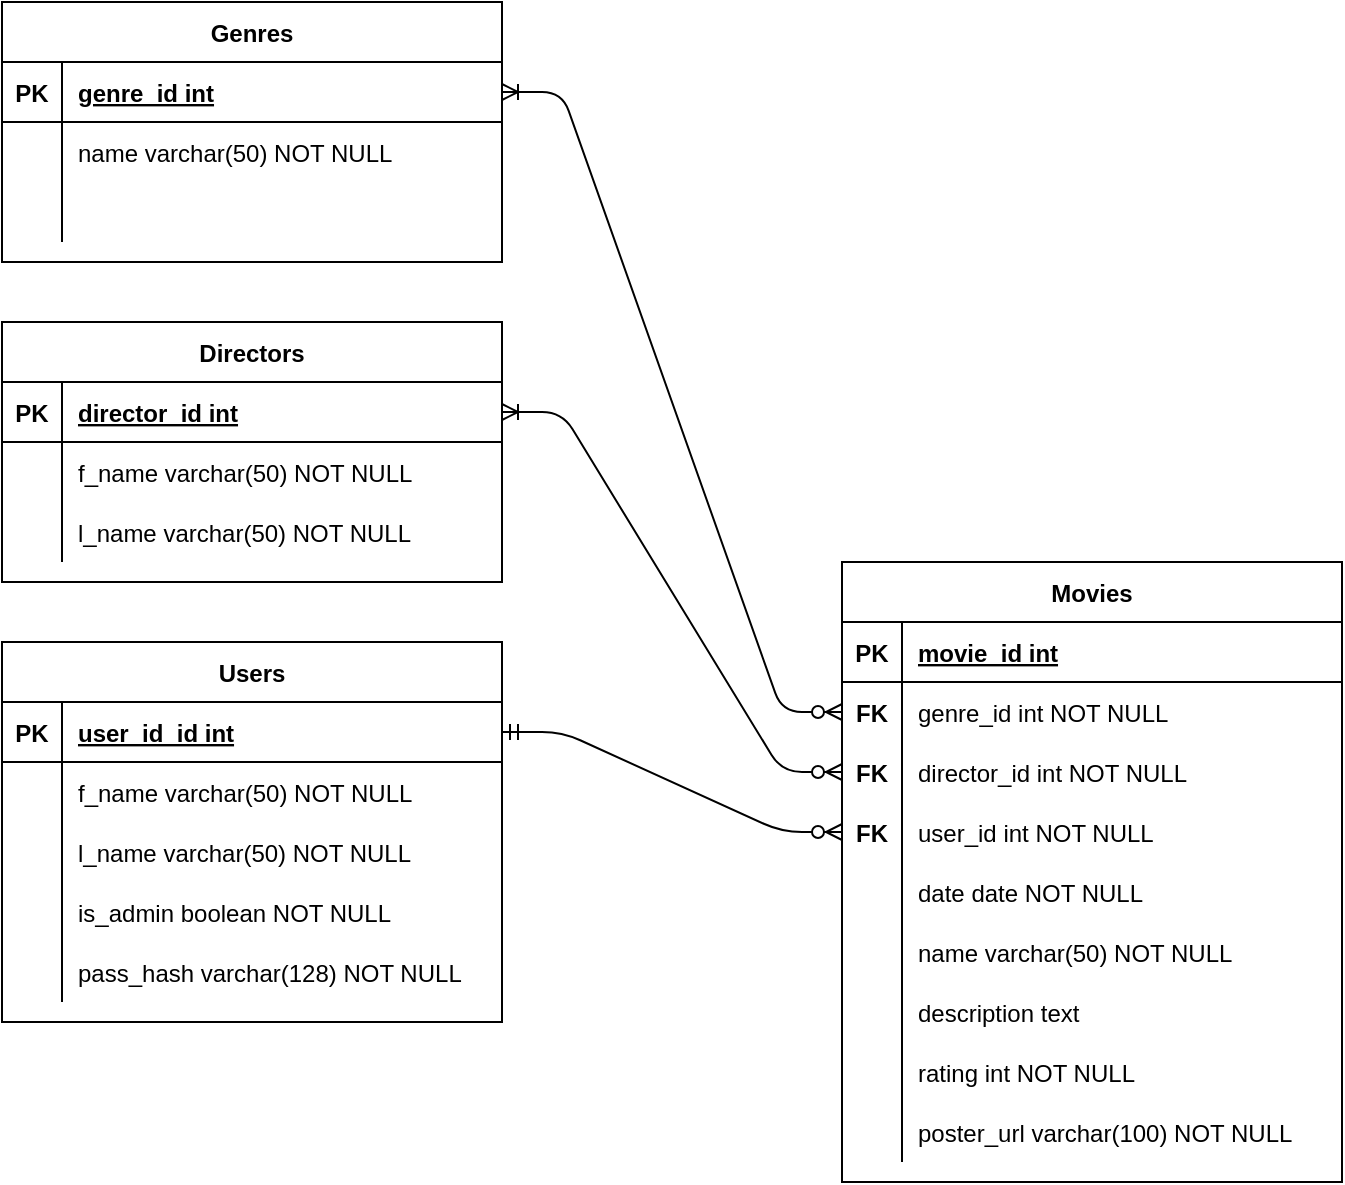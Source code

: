 <mxfile version="14.8.1" type="device"><diagram id="R2lEEEUBdFMjLlhIrx00" name="Page-1"><mxGraphModel dx="1681" dy="595" grid="1" gridSize="10" guides="1" tooltips="1" connect="1" arrows="1" fold="1" page="1" pageScale="1" pageWidth="850" pageHeight="1100" math="0" shadow="0" extFonts="Permanent Marker^https://fonts.googleapis.com/css?family=Permanent+Marker"><root><mxCell id="0"/><mxCell id="1" parent="0"/><mxCell id="C-vyLk0tnHw3VtMMgP7b-2" value="Movies" style="shape=table;startSize=30;container=1;collapsible=1;childLayout=tableLayout;fixedRows=1;rowLines=0;fontStyle=1;align=center;resizeLast=1;" parent="1" vertex="1"><mxGeometry x="370" y="320" width="250" height="310" as="geometry"/></mxCell><mxCell id="C-vyLk0tnHw3VtMMgP7b-3" value="" style="shape=partialRectangle;collapsible=0;dropTarget=0;pointerEvents=0;fillColor=none;points=[[0,0.5],[1,0.5]];portConstraint=eastwest;top=0;left=0;right=0;bottom=1;" parent="C-vyLk0tnHw3VtMMgP7b-2" vertex="1"><mxGeometry y="30" width="250" height="30" as="geometry"/></mxCell><mxCell id="C-vyLk0tnHw3VtMMgP7b-4" value="PK" style="shape=partialRectangle;overflow=hidden;connectable=0;fillColor=none;top=0;left=0;bottom=0;right=0;fontStyle=1;" parent="C-vyLk0tnHw3VtMMgP7b-3" vertex="1"><mxGeometry width="30" height="30" as="geometry"/></mxCell><mxCell id="C-vyLk0tnHw3VtMMgP7b-5" value="movie_id int" style="shape=partialRectangle;overflow=hidden;connectable=0;fillColor=none;top=0;left=0;bottom=0;right=0;align=left;spacingLeft=6;fontStyle=5;" parent="C-vyLk0tnHw3VtMMgP7b-3" vertex="1"><mxGeometry x="30" width="220" height="30" as="geometry"/></mxCell><mxCell id="2dVK3EyHXPsoAWl7GfPl-23" value="" style="shape=partialRectangle;collapsible=0;dropTarget=0;pointerEvents=0;fillColor=none;points=[[0,0.5],[1,0.5]];portConstraint=eastwest;top=0;left=0;right=0;bottom=0;" parent="C-vyLk0tnHw3VtMMgP7b-2" vertex="1"><mxGeometry y="60" width="250" height="30" as="geometry"/></mxCell><mxCell id="2dVK3EyHXPsoAWl7GfPl-24" value="FK" style="shape=partialRectangle;overflow=hidden;connectable=0;fillColor=none;top=0;left=0;bottom=0;right=0;fontStyle=1" parent="2dVK3EyHXPsoAWl7GfPl-23" vertex="1"><mxGeometry width="30" height="30" as="geometry"/></mxCell><mxCell id="2dVK3EyHXPsoAWl7GfPl-25" value="genre_id int NOT NULL" style="shape=partialRectangle;overflow=hidden;connectable=0;fillColor=none;top=0;left=0;bottom=0;right=0;align=left;spacingLeft=6;" parent="2dVK3EyHXPsoAWl7GfPl-23" vertex="1"><mxGeometry x="30" width="220" height="30" as="geometry"/></mxCell><mxCell id="2dVK3EyHXPsoAWl7GfPl-19" value="" style="shape=partialRectangle;collapsible=0;dropTarget=0;pointerEvents=0;fillColor=none;points=[[0,0.5],[1,0.5]];portConstraint=eastwest;top=0;left=0;right=0;bottom=0;" parent="C-vyLk0tnHw3VtMMgP7b-2" vertex="1"><mxGeometry y="90" width="250" height="30" as="geometry"/></mxCell><mxCell id="2dVK3EyHXPsoAWl7GfPl-20" value="FK" style="shape=partialRectangle;overflow=hidden;connectable=0;fillColor=none;top=0;left=0;bottom=0;right=0;fontStyle=1" parent="2dVK3EyHXPsoAWl7GfPl-19" vertex="1"><mxGeometry width="30" height="30" as="geometry"/></mxCell><mxCell id="2dVK3EyHXPsoAWl7GfPl-21" value="director_id int NOT NULL" style="shape=partialRectangle;overflow=hidden;connectable=0;fillColor=none;top=0;left=0;bottom=0;right=0;align=left;spacingLeft=6;" parent="2dVK3EyHXPsoAWl7GfPl-19" vertex="1"><mxGeometry x="30" width="220" height="30" as="geometry"/></mxCell><mxCell id="2dVK3EyHXPsoAWl7GfPl-26" value="" style="shape=partialRectangle;collapsible=0;dropTarget=0;pointerEvents=0;fillColor=none;points=[[0,0.5],[1,0.5]];portConstraint=eastwest;top=0;left=0;right=0;bottom=0;" parent="C-vyLk0tnHw3VtMMgP7b-2" vertex="1"><mxGeometry y="120" width="250" height="30" as="geometry"/></mxCell><mxCell id="2dVK3EyHXPsoAWl7GfPl-27" value="FK" style="shape=partialRectangle;overflow=hidden;connectable=0;fillColor=none;top=0;left=0;bottom=0;right=0;fontStyle=1" parent="2dVK3EyHXPsoAWl7GfPl-26" vertex="1"><mxGeometry width="30" height="30" as="geometry"/></mxCell><mxCell id="2dVK3EyHXPsoAWl7GfPl-28" value="user_id int NOT NULL" style="shape=partialRectangle;overflow=hidden;connectable=0;fillColor=none;top=0;left=0;bottom=0;right=0;align=left;spacingLeft=6;" parent="2dVK3EyHXPsoAWl7GfPl-26" vertex="1"><mxGeometry x="30" width="220" height="30" as="geometry"/></mxCell><mxCell id="C-vyLk0tnHw3VtMMgP7b-9" value="" style="shape=partialRectangle;collapsible=0;dropTarget=0;pointerEvents=0;fillColor=none;points=[[0,0.5],[1,0.5]];portConstraint=eastwest;top=0;left=0;right=0;bottom=0;" parent="C-vyLk0tnHw3VtMMgP7b-2" vertex="1"><mxGeometry y="150" width="250" height="30" as="geometry"/></mxCell><mxCell id="C-vyLk0tnHw3VtMMgP7b-10" value="" style="shape=partialRectangle;overflow=hidden;connectable=0;fillColor=none;top=0;left=0;bottom=0;right=0;fontStyle=1" parent="C-vyLk0tnHw3VtMMgP7b-9" vertex="1"><mxGeometry width="30" height="30" as="geometry"/></mxCell><mxCell id="C-vyLk0tnHw3VtMMgP7b-11" value="date date NOT NULL" style="shape=partialRectangle;overflow=hidden;connectable=0;fillColor=none;top=0;left=0;bottom=0;right=0;align=left;spacingLeft=6;" parent="C-vyLk0tnHw3VtMMgP7b-9" vertex="1"><mxGeometry x="30" width="220" height="30" as="geometry"/></mxCell><mxCell id="C-vyLk0tnHw3VtMMgP7b-6" value="" style="shape=partialRectangle;collapsible=0;dropTarget=0;pointerEvents=0;fillColor=none;points=[[0,0.5],[1,0.5]];portConstraint=eastwest;top=0;left=0;right=0;bottom=0;" parent="C-vyLk0tnHw3VtMMgP7b-2" vertex="1"><mxGeometry y="180" width="250" height="30" as="geometry"/></mxCell><mxCell id="C-vyLk0tnHw3VtMMgP7b-7" value="" style="shape=partialRectangle;overflow=hidden;connectable=0;fillColor=none;top=0;left=0;bottom=0;right=0;" parent="C-vyLk0tnHw3VtMMgP7b-6" vertex="1"><mxGeometry width="30" height="30" as="geometry"/></mxCell><mxCell id="C-vyLk0tnHw3VtMMgP7b-8" value="name varchar(50) NOT NULL" style="shape=partialRectangle;overflow=hidden;connectable=0;fillColor=none;top=0;left=0;bottom=0;right=0;align=left;spacingLeft=6;" parent="C-vyLk0tnHw3VtMMgP7b-6" vertex="1"><mxGeometry x="30" width="220" height="30" as="geometry"/></mxCell><mxCell id="2dVK3EyHXPsoAWl7GfPl-30" value="" style="shape=partialRectangle;collapsible=0;dropTarget=0;pointerEvents=0;fillColor=none;points=[[0,0.5],[1,0.5]];portConstraint=eastwest;top=0;left=0;right=0;bottom=0;" parent="C-vyLk0tnHw3VtMMgP7b-2" vertex="1"><mxGeometry y="210" width="250" height="30" as="geometry"/></mxCell><mxCell id="2dVK3EyHXPsoAWl7GfPl-31" value="" style="shape=partialRectangle;overflow=hidden;connectable=0;fillColor=none;top=0;left=0;bottom=0;right=0;" parent="2dVK3EyHXPsoAWl7GfPl-30" vertex="1"><mxGeometry width="30" height="30" as="geometry"/></mxCell><mxCell id="2dVK3EyHXPsoAWl7GfPl-32" value="description text" style="shape=partialRectangle;overflow=hidden;connectable=0;fillColor=none;top=0;left=0;bottom=0;right=0;align=left;spacingLeft=6;" parent="2dVK3EyHXPsoAWl7GfPl-30" vertex="1"><mxGeometry x="30" width="220" height="30" as="geometry"/></mxCell><mxCell id="2dVK3EyHXPsoAWl7GfPl-33" value="" style="shape=partialRectangle;collapsible=0;dropTarget=0;pointerEvents=0;fillColor=none;points=[[0,0.5],[1,0.5]];portConstraint=eastwest;top=0;left=0;right=0;bottom=0;" parent="C-vyLk0tnHw3VtMMgP7b-2" vertex="1"><mxGeometry y="240" width="250" height="30" as="geometry"/></mxCell><mxCell id="2dVK3EyHXPsoAWl7GfPl-34" value="" style="shape=partialRectangle;overflow=hidden;connectable=0;fillColor=none;top=0;left=0;bottom=0;right=0;" parent="2dVK3EyHXPsoAWl7GfPl-33" vertex="1"><mxGeometry width="30" height="30" as="geometry"/></mxCell><mxCell id="2dVK3EyHXPsoAWl7GfPl-35" value="rating int NOT NULL" style="shape=partialRectangle;overflow=hidden;connectable=0;fillColor=none;top=0;left=0;bottom=0;right=0;align=left;spacingLeft=6;" parent="2dVK3EyHXPsoAWl7GfPl-33" vertex="1"><mxGeometry x="30" width="220" height="30" as="geometry"/></mxCell><mxCell id="2dVK3EyHXPsoAWl7GfPl-36" value="" style="shape=partialRectangle;collapsible=0;dropTarget=0;pointerEvents=0;fillColor=none;points=[[0,0.5],[1,0.5]];portConstraint=eastwest;top=0;left=0;right=0;bottom=0;" parent="C-vyLk0tnHw3VtMMgP7b-2" vertex="1"><mxGeometry y="270" width="250" height="30" as="geometry"/></mxCell><mxCell id="2dVK3EyHXPsoAWl7GfPl-37" value="" style="shape=partialRectangle;overflow=hidden;connectable=0;fillColor=none;top=0;left=0;bottom=0;right=0;" parent="2dVK3EyHXPsoAWl7GfPl-36" vertex="1"><mxGeometry width="30" height="30" as="geometry"/></mxCell><mxCell id="2dVK3EyHXPsoAWl7GfPl-38" value="poster_url varchar(100) NOT NULL" style="shape=partialRectangle;overflow=hidden;connectable=0;fillColor=none;top=0;left=0;bottom=0;right=0;align=left;spacingLeft=6;" parent="2dVK3EyHXPsoAWl7GfPl-36" vertex="1"><mxGeometry x="30" width="220" height="30" as="geometry"/></mxCell><mxCell id="C-vyLk0tnHw3VtMMgP7b-13" value="Directors" style="shape=table;startSize=30;container=1;collapsible=1;childLayout=tableLayout;fixedRows=1;rowLines=0;fontStyle=1;align=center;resizeLast=1;" parent="1" vertex="1"><mxGeometry x="-50" y="200" width="250" height="130" as="geometry"/></mxCell><mxCell id="C-vyLk0tnHw3VtMMgP7b-14" value="" style="shape=partialRectangle;collapsible=0;dropTarget=0;pointerEvents=0;fillColor=none;points=[[0,0.5],[1,0.5]];portConstraint=eastwest;top=0;left=0;right=0;bottom=1;" parent="C-vyLk0tnHw3VtMMgP7b-13" vertex="1"><mxGeometry y="30" width="250" height="30" as="geometry"/></mxCell><mxCell id="C-vyLk0tnHw3VtMMgP7b-15" value="PK" style="shape=partialRectangle;overflow=hidden;connectable=0;fillColor=none;top=0;left=0;bottom=0;right=0;fontStyle=1;" parent="C-vyLk0tnHw3VtMMgP7b-14" vertex="1"><mxGeometry width="30" height="30" as="geometry"/></mxCell><mxCell id="C-vyLk0tnHw3VtMMgP7b-16" value="director_id int" style="shape=partialRectangle;overflow=hidden;connectable=0;fillColor=none;top=0;left=0;bottom=0;right=0;align=left;spacingLeft=6;fontStyle=5;" parent="C-vyLk0tnHw3VtMMgP7b-14" vertex="1"><mxGeometry x="30" width="220" height="30" as="geometry"/></mxCell><mxCell id="C-vyLk0tnHw3VtMMgP7b-17" value="" style="shape=partialRectangle;collapsible=0;dropTarget=0;pointerEvents=0;fillColor=none;points=[[0,0.5],[1,0.5]];portConstraint=eastwest;top=0;left=0;right=0;bottom=0;" parent="C-vyLk0tnHw3VtMMgP7b-13" vertex="1"><mxGeometry y="60" width="250" height="30" as="geometry"/></mxCell><mxCell id="C-vyLk0tnHw3VtMMgP7b-18" value="" style="shape=partialRectangle;overflow=hidden;connectable=0;fillColor=none;top=0;left=0;bottom=0;right=0;" parent="C-vyLk0tnHw3VtMMgP7b-17" vertex="1"><mxGeometry width="30" height="30" as="geometry"/></mxCell><mxCell id="C-vyLk0tnHw3VtMMgP7b-19" value="f_name varchar(50) NOT NULL" style="shape=partialRectangle;overflow=hidden;connectable=0;fillColor=none;top=0;left=0;bottom=0;right=0;align=left;spacingLeft=6;" parent="C-vyLk0tnHw3VtMMgP7b-17" vertex="1"><mxGeometry x="30" width="220" height="30" as="geometry"/></mxCell><mxCell id="C-vyLk0tnHw3VtMMgP7b-20" value="" style="shape=partialRectangle;collapsible=0;dropTarget=0;pointerEvents=0;fillColor=none;points=[[0,0.5],[1,0.5]];portConstraint=eastwest;top=0;left=0;right=0;bottom=0;" parent="C-vyLk0tnHw3VtMMgP7b-13" vertex="1"><mxGeometry y="90" width="250" height="30" as="geometry"/></mxCell><mxCell id="C-vyLk0tnHw3VtMMgP7b-21" value="" style="shape=partialRectangle;overflow=hidden;connectable=0;fillColor=none;top=0;left=0;bottom=0;right=0;" parent="C-vyLk0tnHw3VtMMgP7b-20" vertex="1"><mxGeometry width="30" height="30" as="geometry"/></mxCell><mxCell id="C-vyLk0tnHw3VtMMgP7b-22" value="l_name varchar(50) NOT NULL" style="shape=partialRectangle;overflow=hidden;connectable=0;fillColor=none;top=0;left=0;bottom=0;right=0;align=left;spacingLeft=6;" parent="C-vyLk0tnHw3VtMMgP7b-20" vertex="1"><mxGeometry x="30" width="220" height="30" as="geometry"/></mxCell><mxCell id="C-vyLk0tnHw3VtMMgP7b-23" value="Users" style="shape=table;startSize=30;container=1;collapsible=1;childLayout=tableLayout;fixedRows=1;rowLines=0;fontStyle=1;align=center;resizeLast=1;" parent="1" vertex="1"><mxGeometry x="-50" y="360" width="250" height="190" as="geometry"/></mxCell><mxCell id="C-vyLk0tnHw3VtMMgP7b-24" value="" style="shape=partialRectangle;collapsible=0;dropTarget=0;pointerEvents=0;fillColor=none;points=[[0,0.5],[1,0.5]];portConstraint=eastwest;top=0;left=0;right=0;bottom=1;" parent="C-vyLk0tnHw3VtMMgP7b-23" vertex="1"><mxGeometry y="30" width="250" height="30" as="geometry"/></mxCell><mxCell id="C-vyLk0tnHw3VtMMgP7b-25" value="PK" style="shape=partialRectangle;overflow=hidden;connectable=0;fillColor=none;top=0;left=0;bottom=0;right=0;fontStyle=1;" parent="C-vyLk0tnHw3VtMMgP7b-24" vertex="1"><mxGeometry width="30" height="30" as="geometry"/></mxCell><mxCell id="C-vyLk0tnHw3VtMMgP7b-26" value="user_id_id int" style="shape=partialRectangle;overflow=hidden;connectable=0;fillColor=none;top=0;left=0;bottom=0;right=0;align=left;spacingLeft=6;fontStyle=5;" parent="C-vyLk0tnHw3VtMMgP7b-24" vertex="1"><mxGeometry x="30" width="220" height="30" as="geometry"/></mxCell><mxCell id="C-vyLk0tnHw3VtMMgP7b-27" value="" style="shape=partialRectangle;collapsible=0;dropTarget=0;pointerEvents=0;fillColor=none;points=[[0,0.5],[1,0.5]];portConstraint=eastwest;top=0;left=0;right=0;bottom=0;" parent="C-vyLk0tnHw3VtMMgP7b-23" vertex="1"><mxGeometry y="60" width="250" height="30" as="geometry"/></mxCell><mxCell id="C-vyLk0tnHw3VtMMgP7b-28" value="" style="shape=partialRectangle;overflow=hidden;connectable=0;fillColor=none;top=0;left=0;bottom=0;right=0;" parent="C-vyLk0tnHw3VtMMgP7b-27" vertex="1"><mxGeometry width="30" height="30" as="geometry"/></mxCell><mxCell id="C-vyLk0tnHw3VtMMgP7b-29" value="f_name varchar(50) NOT NULL" style="shape=partialRectangle;overflow=hidden;connectable=0;fillColor=none;top=0;left=0;bottom=0;right=0;align=left;spacingLeft=6;" parent="C-vyLk0tnHw3VtMMgP7b-27" vertex="1"><mxGeometry x="30" width="220" height="30" as="geometry"/></mxCell><mxCell id="2dVK3EyHXPsoAWl7GfPl-1" value="" style="shape=partialRectangle;collapsible=0;dropTarget=0;pointerEvents=0;fillColor=none;points=[[0,0.5],[1,0.5]];portConstraint=eastwest;top=0;left=0;right=0;bottom=0;" parent="C-vyLk0tnHw3VtMMgP7b-23" vertex="1"><mxGeometry y="90" width="250" height="30" as="geometry"/></mxCell><mxCell id="2dVK3EyHXPsoAWl7GfPl-2" value="" style="shape=partialRectangle;overflow=hidden;connectable=0;fillColor=none;top=0;left=0;bottom=0;right=0;" parent="2dVK3EyHXPsoAWl7GfPl-1" vertex="1"><mxGeometry width="30" height="30" as="geometry"/></mxCell><mxCell id="2dVK3EyHXPsoAWl7GfPl-3" value="l_name varchar(50) NOT NULL" style="shape=partialRectangle;overflow=hidden;connectable=0;fillColor=none;top=0;left=0;bottom=0;right=0;align=left;spacingLeft=6;" parent="2dVK3EyHXPsoAWl7GfPl-1" vertex="1"><mxGeometry x="30" width="220" height="30" as="geometry"/></mxCell><mxCell id="2dVK3EyHXPsoAWl7GfPl-14" value="" style="shape=partialRectangle;collapsible=0;dropTarget=0;pointerEvents=0;fillColor=none;points=[[0,0.5],[1,0.5]];portConstraint=eastwest;top=0;left=0;right=0;bottom=0;" parent="C-vyLk0tnHw3VtMMgP7b-23" vertex="1"><mxGeometry y="120" width="250" height="30" as="geometry"/></mxCell><mxCell id="2dVK3EyHXPsoAWl7GfPl-15" value="" style="shape=partialRectangle;overflow=hidden;connectable=0;fillColor=none;top=0;left=0;bottom=0;right=0;" parent="2dVK3EyHXPsoAWl7GfPl-14" vertex="1"><mxGeometry width="30" height="30" as="geometry"/></mxCell><mxCell id="2dVK3EyHXPsoAWl7GfPl-16" value="is_admin boolean NOT NULL" style="shape=partialRectangle;overflow=hidden;connectable=0;fillColor=none;top=0;left=0;bottom=0;right=0;align=left;spacingLeft=6;" parent="2dVK3EyHXPsoAWl7GfPl-14" vertex="1"><mxGeometry x="30" width="220" height="30" as="geometry"/></mxCell><mxCell id="eWsdWhiDVpQXfwUBwrl5-1" value="" style="shape=partialRectangle;collapsible=0;dropTarget=0;pointerEvents=0;fillColor=none;points=[[0,0.5],[1,0.5]];portConstraint=eastwest;top=0;left=0;right=0;bottom=0;" vertex="1" parent="C-vyLk0tnHw3VtMMgP7b-23"><mxGeometry y="150" width="250" height="30" as="geometry"/></mxCell><mxCell id="eWsdWhiDVpQXfwUBwrl5-2" value="" style="shape=partialRectangle;overflow=hidden;connectable=0;fillColor=none;top=0;left=0;bottom=0;right=0;" vertex="1" parent="eWsdWhiDVpQXfwUBwrl5-1"><mxGeometry width="30" height="30" as="geometry"/></mxCell><mxCell id="eWsdWhiDVpQXfwUBwrl5-3" value="pass_hash varchar(128) NOT NULL" style="shape=partialRectangle;overflow=hidden;connectable=0;fillColor=none;top=0;left=0;bottom=0;right=0;align=left;spacingLeft=6;" vertex="1" parent="eWsdWhiDVpQXfwUBwrl5-1"><mxGeometry x="30" width="220" height="30" as="geometry"/></mxCell><mxCell id="2dVK3EyHXPsoAWl7GfPl-4" value="Genres" style="shape=table;startSize=30;container=1;collapsible=1;childLayout=tableLayout;fixedRows=1;rowLines=0;fontStyle=1;align=center;resizeLast=1;" parent="1" vertex="1"><mxGeometry x="-50" y="40" width="250" height="130" as="geometry"/></mxCell><mxCell id="2dVK3EyHXPsoAWl7GfPl-5" value="" style="shape=partialRectangle;collapsible=0;dropTarget=0;pointerEvents=0;fillColor=none;points=[[0,0.5],[1,0.5]];portConstraint=eastwest;top=0;left=0;right=0;bottom=1;" parent="2dVK3EyHXPsoAWl7GfPl-4" vertex="1"><mxGeometry y="30" width="250" height="30" as="geometry"/></mxCell><mxCell id="2dVK3EyHXPsoAWl7GfPl-6" value="PK" style="shape=partialRectangle;overflow=hidden;connectable=0;fillColor=none;top=0;left=0;bottom=0;right=0;fontStyle=1;" parent="2dVK3EyHXPsoAWl7GfPl-5" vertex="1"><mxGeometry width="30" height="30" as="geometry"/></mxCell><mxCell id="2dVK3EyHXPsoAWl7GfPl-7" value="genre_id int" style="shape=partialRectangle;overflow=hidden;connectable=0;fillColor=none;top=0;left=0;bottom=0;right=0;align=left;spacingLeft=6;fontStyle=5;" parent="2dVK3EyHXPsoAWl7GfPl-5" vertex="1"><mxGeometry x="30" width="220" height="30" as="geometry"/></mxCell><mxCell id="2dVK3EyHXPsoAWl7GfPl-8" value="" style="shape=partialRectangle;collapsible=0;dropTarget=0;pointerEvents=0;fillColor=none;points=[[0,0.5],[1,0.5]];portConstraint=eastwest;top=0;left=0;right=0;bottom=0;" parent="2dVK3EyHXPsoAWl7GfPl-4" vertex="1"><mxGeometry y="60" width="250" height="30" as="geometry"/></mxCell><mxCell id="2dVK3EyHXPsoAWl7GfPl-9" value="" style="shape=partialRectangle;overflow=hidden;connectable=0;fillColor=none;top=0;left=0;bottom=0;right=0;" parent="2dVK3EyHXPsoAWl7GfPl-8" vertex="1"><mxGeometry width="30" height="30" as="geometry"/></mxCell><mxCell id="2dVK3EyHXPsoAWl7GfPl-10" value="name varchar(50) NOT NULL" style="shape=partialRectangle;overflow=hidden;connectable=0;fillColor=none;top=0;left=0;bottom=0;right=0;align=left;spacingLeft=6;" parent="2dVK3EyHXPsoAWl7GfPl-8" vertex="1"><mxGeometry x="30" width="220" height="30" as="geometry"/></mxCell><mxCell id="2dVK3EyHXPsoAWl7GfPl-11" value="" style="shape=partialRectangle;collapsible=0;dropTarget=0;pointerEvents=0;fillColor=none;points=[[0,0.5],[1,0.5]];portConstraint=eastwest;top=0;left=0;right=0;bottom=0;" parent="2dVK3EyHXPsoAWl7GfPl-4" vertex="1"><mxGeometry y="90" width="250" height="30" as="geometry"/></mxCell><mxCell id="2dVK3EyHXPsoAWl7GfPl-12" value="" style="shape=partialRectangle;overflow=hidden;connectable=0;fillColor=none;top=0;left=0;bottom=0;right=0;" parent="2dVK3EyHXPsoAWl7GfPl-11" vertex="1"><mxGeometry width="30" height="30" as="geometry"/></mxCell><mxCell id="2dVK3EyHXPsoAWl7GfPl-13" value="" style="shape=partialRectangle;overflow=hidden;connectable=0;fillColor=none;top=0;left=0;bottom=0;right=0;align=left;spacingLeft=6;" parent="2dVK3EyHXPsoAWl7GfPl-11" vertex="1"><mxGeometry x="30" width="220" height="30" as="geometry"/></mxCell><mxCell id="2dVK3EyHXPsoAWl7GfPl-18" value="" style="edgeStyle=entityRelationEdgeStyle;fontSize=12;html=1;endArrow=ERzeroToMany;startArrow=ERoneToMany;entryX=0;entryY=0.5;entryDx=0;entryDy=0;exitX=1;exitY=0.5;exitDx=0;exitDy=0;startFill=0;endFill=1;" parent="1" source="2dVK3EyHXPsoAWl7GfPl-5" target="2dVK3EyHXPsoAWl7GfPl-23" edge="1"><mxGeometry width="100" height="100" relative="1" as="geometry"><mxPoint x="220" y="330" as="sourcePoint"/><mxPoint x="320" y="230" as="targetPoint"/></mxGeometry></mxCell><mxCell id="2dVK3EyHXPsoAWl7GfPl-22" value="" style="edgeStyle=entityRelationEdgeStyle;fontSize=12;html=1;endArrow=ERzeroToMany;startArrow=ERoneToMany;entryX=0;entryY=0.5;entryDx=0;entryDy=0;exitX=1;exitY=0.5;exitDx=0;exitDy=0;startFill=0;endFill=1;" parent="1" source="C-vyLk0tnHw3VtMMgP7b-14" target="2dVK3EyHXPsoAWl7GfPl-19" edge="1"><mxGeometry width="100" height="100" relative="1" as="geometry"><mxPoint x="250" y="320" as="sourcePoint"/><mxPoint x="320" y="230" as="targetPoint"/></mxGeometry></mxCell><mxCell id="2dVK3EyHXPsoAWl7GfPl-29" value="" style="edgeStyle=entityRelationEdgeStyle;fontSize=12;html=1;endArrow=ERzeroToMany;startArrow=ERmandOne;exitX=1;exitY=0.5;exitDx=0;exitDy=0;entryX=0;entryY=0.5;entryDx=0;entryDy=0;" parent="1" source="C-vyLk0tnHw3VtMMgP7b-24" target="2dVK3EyHXPsoAWl7GfPl-26" edge="1"><mxGeometry width="100" height="100" relative="1" as="geometry"><mxPoint x="250" y="390" as="sourcePoint"/><mxPoint x="350" y="290" as="targetPoint"/></mxGeometry></mxCell></root></mxGraphModel></diagram></mxfile>